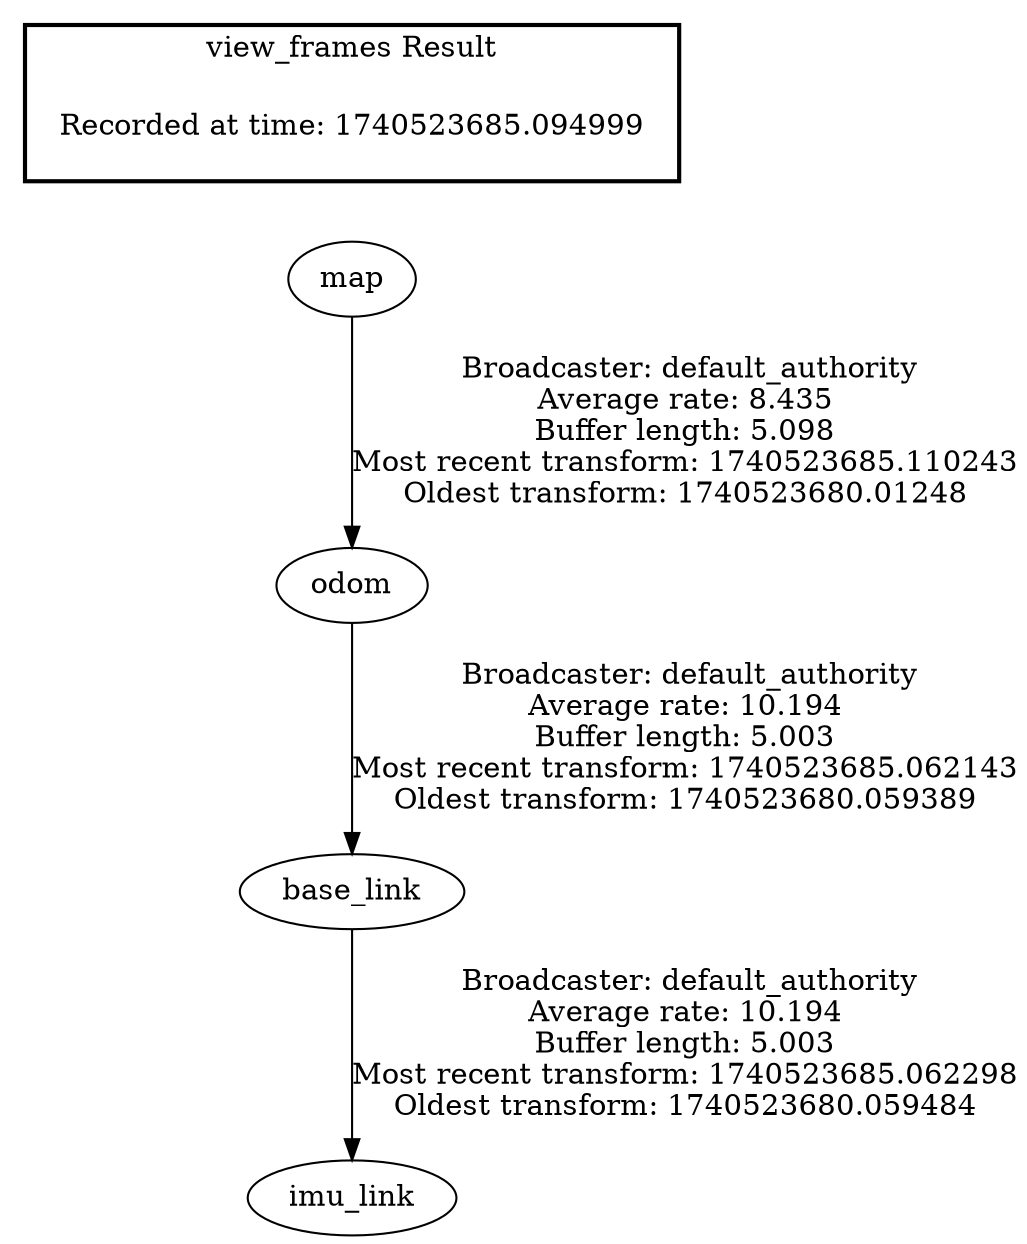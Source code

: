 digraph G {
"base_link" -> "imu_link"[label=" Broadcaster: default_authority\nAverage rate: 10.194\nBuffer length: 5.003\nMost recent transform: 1740523685.062298\nOldest transform: 1740523680.059484\n"];
"odom" -> "base_link"[label=" Broadcaster: default_authority\nAverage rate: 10.194\nBuffer length: 5.003\nMost recent transform: 1740523685.062143\nOldest transform: 1740523680.059389\n"];
"map" -> "odom"[label=" Broadcaster: default_authority\nAverage rate: 8.435\nBuffer length: 5.098\nMost recent transform: 1740523685.110243\nOldest transform: 1740523680.01248\n"];
edge [style=invis];
 subgraph cluster_legend { style=bold; color=black; label ="view_frames Result";
"Recorded at time: 1740523685.094999"[ shape=plaintext ] ;
}->"map";
}